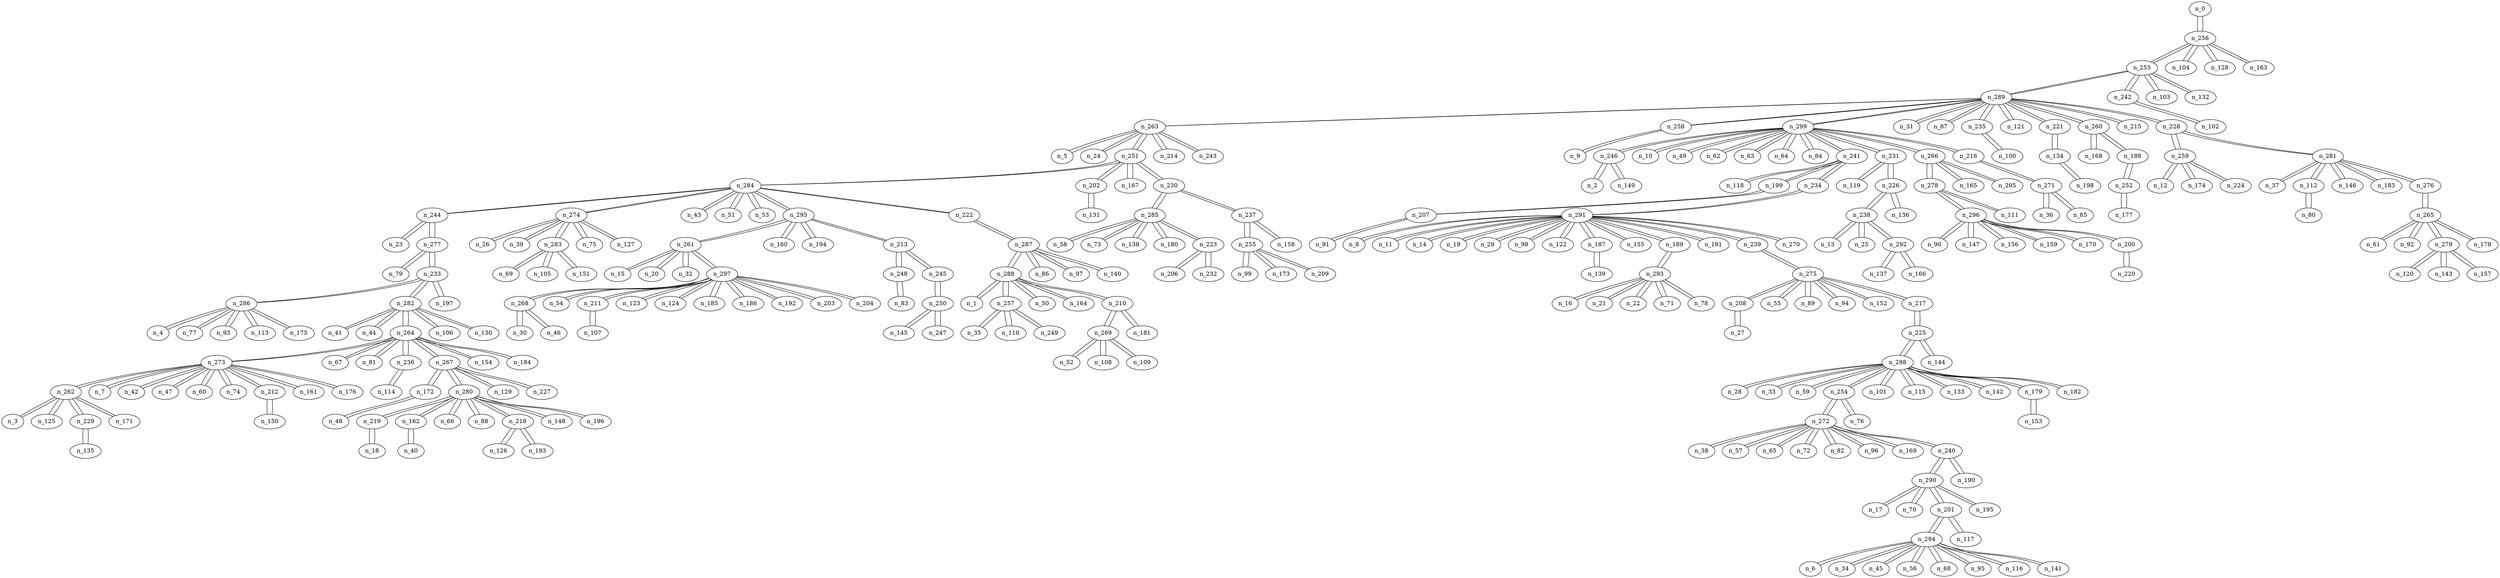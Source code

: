 graph g6 {
n_0--n_256
n_1--n_288
n_2--n_246
n_3--n_262
n_4--n_286
n_5--n_263
n_6--n_294
n_7--n_273
n_8--n_291
n_9--n_258
n_10--n_299
n_11--n_291
n_12--n_259
n_13--n_238
n_14--n_291
n_15--n_261
n_16--n_293
n_17--n_290
n_18--n_219
n_19--n_291
n_20--n_261
n_21--n_293
n_22--n_293
n_23--n_244
n_24--n_263
n_25--n_238
n_26--n_274
n_27--n_208
n_28--n_298
n_29--n_291
n_30--n_268
n_31--n_289
n_32--n_261
n_33--n_298
n_34--n_294
n_35--n_257
n_36--n_271
n_37--n_281
n_38--n_272
n_39--n_274
n_40--n_162
n_41--n_282
n_42--n_273
n_43--n_284
n_44--n_282
n_45--n_294
n_46--n_268
n_47--n_273
n_48--n_172
n_49--n_299
n_50--n_288
n_51--n_284
n_52--n_269
n_53--n_284
n_54--n_297
n_55--n_275
n_56--n_294
n_57--n_272
n_58--n_285
n_59--n_298
n_60--n_273
n_61--n_265
n_62--n_299
n_63--n_299
n_64--n_299
n_65--n_272
n_66--n_280
n_67--n_264
n_68--n_294
n_69--n_283
n_70--n_290
n_71--n_293
n_72--n_272
n_73--n_285
n_74--n_273
n_75--n_274
n_76--n_254
n_77--n_286
n_78--n_293
n_79--n_277
n_80--n_112
n_81--n_264
n_82--n_272
n_83--n_248
n_84--n_299
n_85--n_271
n_86--n_287
n_87--n_289
n_88--n_280
n_89--n_275
n_90--n_296
n_91--n_207
n_92--n_265
n_93--n_286
n_94--n_275
n_95--n_294
n_96--n_272
n_97--n_287
n_98--n_291
n_99--n_255
n_100--n_235
n_101--n_298
n_102--n_242
n_103--n_253
n_104--n_256
n_105--n_283
n_106--n_282
n_107--n_211
n_108--n_269
n_109--n_269
n_110--n_257
n_111--n_278
n_112--n_80
n_112--n_281
n_113--n_286
n_114--n_236
n_115--n_298
n_116--n_294
n_117--n_201
n_118--n_241
n_119--n_231
n_120--n_279
n_121--n_289
n_122--n_291
n_123--n_297
n_124--n_297
n_125--n_262
n_126--n_218
n_127--n_274
n_128--n_256
n_129--n_267
n_130--n_282
n_131--n_202
n_132--n_253
n_133--n_298
n_134--n_198
n_134--n_221
n_135--n_229
n_136--n_226
n_137--n_292
n_138--n_285
n_139--n_187
n_140--n_287
n_141--n_294
n_142--n_298
n_143--n_279
n_144--n_225
n_145--n_250
n_146--n_281
n_147--n_296
n_148--n_280
n_149--n_246
n_150--n_212
n_151--n_283
n_152--n_275
n_153--n_179
n_154--n_264
n_155--n_291
n_156--n_296
n_157--n_279
n_158--n_237
n_159--n_296
n_160--n_295
n_161--n_273
n_162--n_40
n_162--n_280
n_163--n_256
n_164--n_288
n_165--n_266
n_166--n_292
n_167--n_251
n_168--n_260
n_169--n_272
n_170--n_296
n_171--n_262
n_172--n_48
n_172--n_267
n_173--n_255
n_174--n_259
n_175--n_286
n_176--n_273
n_177--n_252
n_178--n_265
n_179--n_153
n_179--n_298
n_180--n_285
n_181--n_210
n_182--n_298
n_183--n_281
n_184--n_264
n_185--n_297
n_186--n_297
n_187--n_139
n_187--n_291
n_188--n_252
n_188--n_260
n_189--n_291
n_189--n_293
n_190--n_240
n_191--n_291
n_192--n_297
n_193--n_218
n_194--n_295
n_195--n_290
n_196--n_280
n_197--n_233
n_198--n_134
n_199--n_207
n_199--n_241
n_200--n_220
n_200--n_296
n_201--n_117
n_201--n_290
n_201--n_294
n_202--n_131
n_202--n_251
n_203--n_297
n_204--n_297
n_205--n_266
n_206--n_223
n_207--n_91
n_207--n_199
n_208--n_27
n_208--n_275
n_209--n_255
n_210--n_181
n_210--n_269
n_210--n_288
n_211--n_107
n_211--n_297
n_212--n_150
n_212--n_273
n_213--n_245
n_213--n_248
n_213--n_295
n_214--n_263
n_215--n_289
n_216--n_271
n_216--n_299
n_217--n_225
n_217--n_275
n_218--n_126
n_218--n_193
n_218--n_280
n_219--n_18
n_219--n_280
n_220--n_200
n_221--n_134
n_221--n_289
n_222--n_284
n_222--n_287
n_223--n_206
n_223--n_232
n_223--n_285
n_224--n_259
n_225--n_144
n_225--n_217
n_225--n_298
n_226--n_136
n_226--n_231
n_226--n_238
n_227--n_267
n_228--n_259
n_228--n_281
n_228--n_289
n_229--n_135
n_229--n_262
n_230--n_237
n_230--n_251
n_230--n_285
n_231--n_119
n_231--n_226
n_231--n_299
n_232--n_223
n_233--n_197
n_233--n_277
n_233--n_282
n_233--n_286
n_234--n_241
n_234--n_291
n_235--n_100
n_235--n_289
n_236--n_114
n_236--n_264
n_237--n_158
n_237--n_230
n_237--n_255
n_238--n_13
n_238--n_25
n_238--n_226
n_238--n_292
n_239--n_275
n_239--n_291
n_240--n_190
n_240--n_272
n_240--n_290
n_241--n_118
n_241--n_199
n_241--n_234
n_241--n_299
n_242--n_102
n_242--n_253
n_243--n_263
n_244--n_23
n_244--n_277
n_244--n_284
n_245--n_213
n_245--n_250
n_246--n_2
n_246--n_149
n_246--n_299
n_247--n_250
n_248--n_83
n_248--n_213
n_249--n_257
n_250--n_145
n_250--n_245
n_250--n_247
n_251--n_167
n_251--n_202
n_251--n_230
n_251--n_263
n_251--n_284
n_252--n_177
n_252--n_188
n_253--n_103
n_253--n_132
n_253--n_242
n_253--n_256
n_253--n_289
n_254--n_76
n_254--n_272
n_254--n_298
n_255--n_99
n_255--n_173
n_255--n_209
n_255--n_237
n_256--n_0
n_256--n_104
n_256--n_128
n_256--n_163
n_256--n_253
n_257--n_35
n_257--n_110
n_257--n_249
n_257--n_288
n_258--n_9
n_258--n_289
n_259--n_12
n_259--n_174
n_259--n_224
n_259--n_228
n_260--n_168
n_260--n_188
n_260--n_289
n_261--n_15
n_261--n_20
n_261--n_32
n_261--n_295
n_261--n_297
n_262--n_3
n_262--n_125
n_262--n_171
n_262--n_229
n_262--n_273
n_263--n_5
n_263--n_24
n_263--n_214
n_263--n_243
n_263--n_251
n_263--n_289
n_264--n_67
n_264--n_81
n_264--n_154
n_264--n_184
n_264--n_236
n_264--n_267
n_264--n_273
n_264--n_282
n_265--n_61
n_265--n_92
n_265--n_178
n_265--n_276
n_265--n_279
n_266--n_165
n_266--n_205
n_266--n_278
n_266--n_299
n_267--n_129
n_267--n_172
n_267--n_227
n_267--n_264
n_267--n_280
n_268--n_30
n_268--n_46
n_268--n_297
n_269--n_52
n_269--n_108
n_269--n_109
n_269--n_210
n_270--n_291
n_271--n_36
n_271--n_85
n_271--n_216
n_272--n_38
n_272--n_57
n_272--n_65
n_272--n_72
n_272--n_82
n_272--n_96
n_272--n_169
n_272--n_240
n_272--n_254
n_273--n_7
n_273--n_42
n_273--n_47
n_273--n_60
n_273--n_74
n_273--n_161
n_273--n_176
n_273--n_212
n_273--n_262
n_273--n_264
n_274--n_26
n_274--n_39
n_274--n_75
n_274--n_127
n_274--n_283
n_274--n_284
n_275--n_55
n_275--n_89
n_275--n_94
n_275--n_152
n_275--n_208
n_275--n_217
n_275--n_239
n_276--n_265
n_276--n_281
n_277--n_79
n_277--n_233
n_277--n_244
n_278--n_111
n_278--n_266
n_278--n_296
n_279--n_120
n_279--n_143
n_279--n_157
n_279--n_265
n_280--n_66
n_280--n_88
n_280--n_148
n_280--n_162
n_280--n_196
n_280--n_218
n_280--n_219
n_280--n_267
n_281--n_37
n_281--n_112
n_281--n_146
n_281--n_183
n_281--n_228
n_281--n_276
n_282--n_41
n_282--n_44
n_282--n_106
n_282--n_130
n_282--n_233
n_282--n_264
n_283--n_69
n_283--n_105
n_283--n_151
n_283--n_274
n_284--n_43
n_284--n_51
n_284--n_53
n_284--n_222
n_284--n_244
n_284--n_251
n_284--n_274
n_284--n_295
n_285--n_58
n_285--n_73
n_285--n_138
n_285--n_180
n_285--n_223
n_285--n_230
n_286--n_4
n_286--n_77
n_286--n_93
n_286--n_113
n_286--n_175
n_286--n_233
n_287--n_86
n_287--n_97
n_287--n_140
n_287--n_222
n_287--n_288
n_288--n_1
n_288--n_50
n_288--n_164
n_288--n_210
n_288--n_257
n_288--n_287
n_289--n_31
n_289--n_87
n_289--n_121
n_289--n_215
n_289--n_221
n_289--n_228
n_289--n_235
n_289--n_253
n_289--n_258
n_289--n_260
n_289--n_263
n_289--n_299
n_290--n_17
n_290--n_70
n_290--n_195
n_290--n_201
n_290--n_240
n_291--n_8
n_291--n_11
n_291--n_14
n_291--n_19
n_291--n_29
n_291--n_98
n_291--n_122
n_291--n_155
n_291--n_187
n_291--n_189
n_291--n_191
n_291--n_234
n_291--n_239
n_291--n_270
n_292--n_137
n_292--n_166
n_292--n_238
n_293--n_16
n_293--n_21
n_293--n_22
n_293--n_71
n_293--n_78
n_293--n_189
n_294--n_6
n_294--n_34
n_294--n_45
n_294--n_56
n_294--n_68
n_294--n_95
n_294--n_116
n_294--n_141
n_294--n_201
n_295--n_160
n_295--n_194
n_295--n_213
n_295--n_261
n_295--n_284
n_296--n_90
n_296--n_147
n_296--n_156
n_296--n_159
n_296--n_170
n_296--n_200
n_296--n_278
n_297--n_54
n_297--n_123
n_297--n_124
n_297--n_185
n_297--n_186
n_297--n_192
n_297--n_203
n_297--n_204
n_297--n_211
n_297--n_261
n_297--n_268
n_298--n_28
n_298--n_33
n_298--n_59
n_298--n_101
n_298--n_115
n_298--n_133
n_298--n_142
n_298--n_179
n_298--n_182
n_298--n_225
n_298--n_254
n_299--n_10
n_299--n_49
n_299--n_62
n_299--n_63
n_299--n_64
n_299--n_84
n_299--n_216
n_299--n_231
n_299--n_241
n_299--n_246
n_299--n_266
n_299--n_289
}